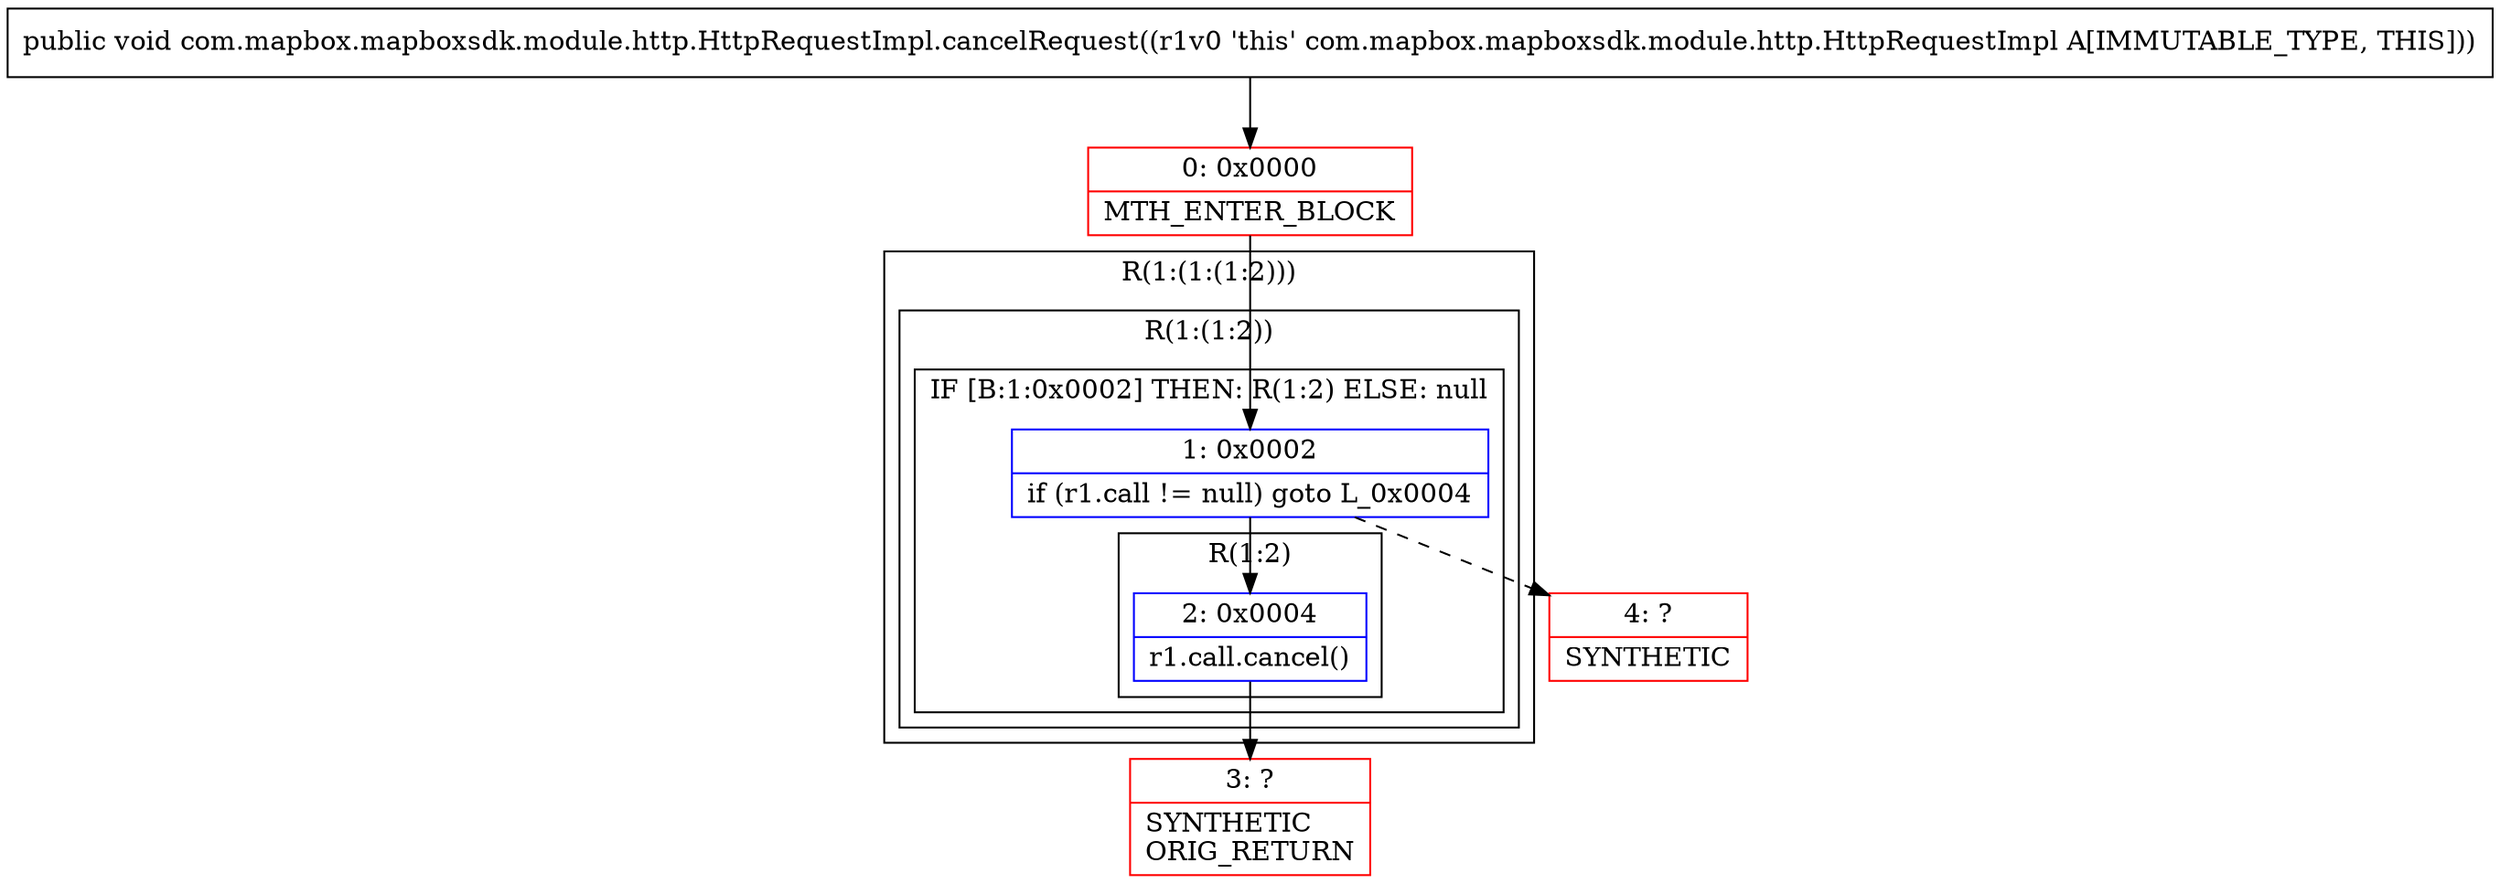 digraph "CFG forcom.mapbox.mapboxsdk.module.http.HttpRequestImpl.cancelRequest()V" {
subgraph cluster_Region_1583506926 {
label = "R(1:(1:(1:2)))";
node [shape=record,color=blue];
subgraph cluster_Region_652581151 {
label = "R(1:(1:2))";
node [shape=record,color=blue];
subgraph cluster_IfRegion_2018375184 {
label = "IF [B:1:0x0002] THEN: R(1:2) ELSE: null";
node [shape=record,color=blue];
Node_1 [shape=record,label="{1\:\ 0x0002|if (r1.call != null) goto L_0x0004\l}"];
subgraph cluster_Region_1445924294 {
label = "R(1:2)";
node [shape=record,color=blue];
Node_2 [shape=record,label="{2\:\ 0x0004|r1.call.cancel()\l}"];
}
}
}
}
Node_0 [shape=record,color=red,label="{0\:\ 0x0000|MTH_ENTER_BLOCK\l}"];
Node_3 [shape=record,color=red,label="{3\:\ ?|SYNTHETIC\lORIG_RETURN\l}"];
Node_4 [shape=record,color=red,label="{4\:\ ?|SYNTHETIC\l}"];
MethodNode[shape=record,label="{public void com.mapbox.mapboxsdk.module.http.HttpRequestImpl.cancelRequest((r1v0 'this' com.mapbox.mapboxsdk.module.http.HttpRequestImpl A[IMMUTABLE_TYPE, THIS])) }"];
MethodNode -> Node_0;
Node_1 -> Node_2;
Node_1 -> Node_4[style=dashed];
Node_2 -> Node_3;
Node_0 -> Node_1;
}

